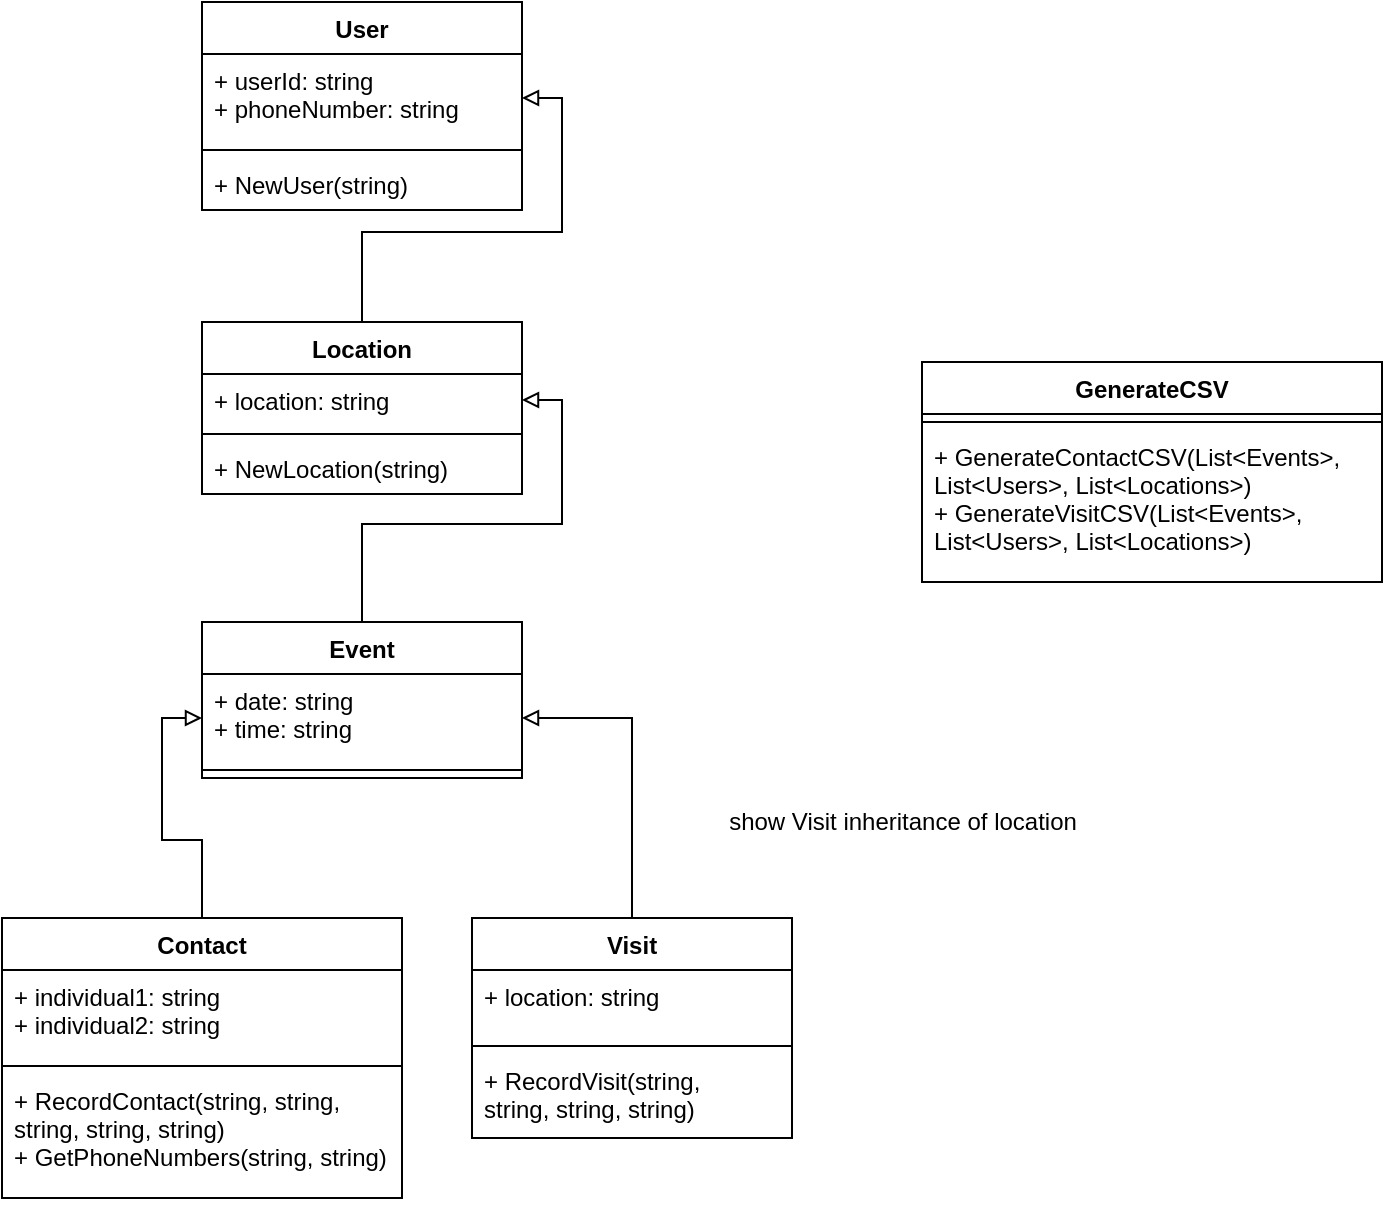 <mxfile version="13.9.2" type="device"><diagram id="UE1jts4wqtUiUOEcP9qx" name="Page-1"><mxGraphModel dx="1422" dy="762" grid="1" gridSize="10" guides="1" tooltips="1" connect="1" arrows="1" fold="1" page="1" pageScale="1" pageWidth="850" pageHeight="1100" math="0" shadow="0"><root><mxCell id="0"/><mxCell id="1" parent="0"/><mxCell id="413_9ip-hz_W0hKtL33H-1" value="User&#10;" style="swimlane;fontStyle=1;align=center;verticalAlign=top;childLayout=stackLayout;horizontal=1;startSize=26;horizontalStack=0;resizeParent=1;resizeParentMax=0;resizeLast=0;collapsible=1;marginBottom=0;" parent="1" vertex="1"><mxGeometry x="210" y="40" width="160" height="104" as="geometry"/></mxCell><mxCell id="413_9ip-hz_W0hKtL33H-2" value="+ userId: string&#10;+ phoneNumber: string" style="text;strokeColor=none;fillColor=none;align=left;verticalAlign=top;spacingLeft=4;spacingRight=4;overflow=hidden;rotatable=0;points=[[0,0.5],[1,0.5]];portConstraint=eastwest;" parent="413_9ip-hz_W0hKtL33H-1" vertex="1"><mxGeometry y="26" width="160" height="44" as="geometry"/></mxCell><mxCell id="413_9ip-hz_W0hKtL33H-3" value="" style="line;strokeWidth=1;fillColor=none;align=left;verticalAlign=middle;spacingTop=-1;spacingLeft=3;spacingRight=3;rotatable=0;labelPosition=right;points=[];portConstraint=eastwest;" parent="413_9ip-hz_W0hKtL33H-1" vertex="1"><mxGeometry y="70" width="160" height="8" as="geometry"/></mxCell><mxCell id="413_9ip-hz_W0hKtL33H-4" value="+ NewUser(string)" style="text;strokeColor=none;fillColor=none;align=left;verticalAlign=top;spacingLeft=4;spacingRight=4;overflow=hidden;rotatable=0;points=[[0,0.5],[1,0.5]];portConstraint=eastwest;" parent="413_9ip-hz_W0hKtL33H-1" vertex="1"><mxGeometry y="78" width="160" height="26" as="geometry"/></mxCell><mxCell id="413_9ip-hz_W0hKtL33H-26" style="edgeStyle=orthogonalEdgeStyle;rounded=0;orthogonalLoop=1;jettySize=auto;html=1;entryX=1;entryY=0.5;entryDx=0;entryDy=0;endArrow=block;endFill=0;" parent="1" source="413_9ip-hz_W0hKtL33H-5" target="413_9ip-hz_W0hKtL33H-20" edge="1"><mxGeometry relative="1" as="geometry"/></mxCell><mxCell id="413_9ip-hz_W0hKtL33H-5" value="Visit" style="swimlane;fontStyle=1;align=center;verticalAlign=top;childLayout=stackLayout;horizontal=1;startSize=26;horizontalStack=0;resizeParent=1;resizeParentMax=0;resizeLast=0;collapsible=1;marginBottom=0;" parent="1" vertex="1"><mxGeometry x="345" y="498" width="160" height="110" as="geometry"/></mxCell><mxCell id="413_9ip-hz_W0hKtL33H-6" value="+ location: string" style="text;strokeColor=none;fillColor=none;align=left;verticalAlign=top;spacingLeft=4;spacingRight=4;overflow=hidden;rotatable=0;points=[[0,0.5],[1,0.5]];portConstraint=eastwest;" parent="413_9ip-hz_W0hKtL33H-5" vertex="1"><mxGeometry y="26" width="160" height="34" as="geometry"/></mxCell><mxCell id="413_9ip-hz_W0hKtL33H-7" value="" style="line;strokeWidth=1;fillColor=none;align=left;verticalAlign=middle;spacingTop=-1;spacingLeft=3;spacingRight=3;rotatable=0;labelPosition=right;points=[];portConstraint=eastwest;" parent="413_9ip-hz_W0hKtL33H-5" vertex="1"><mxGeometry y="60" width="160" height="8" as="geometry"/></mxCell><mxCell id="413_9ip-hz_W0hKtL33H-8" value="+ RecordVisit(string, &#10;string, string, string)" style="text;strokeColor=none;fillColor=none;align=left;verticalAlign=top;spacingLeft=4;spacingRight=4;overflow=hidden;rotatable=0;points=[[0,0.5],[1,0.5]];portConstraint=eastwest;" parent="413_9ip-hz_W0hKtL33H-5" vertex="1"><mxGeometry y="68" width="160" height="42" as="geometry"/></mxCell><mxCell id="413_9ip-hz_W0hKtL33H-28" style="edgeStyle=orthogonalEdgeStyle;rounded=0;orthogonalLoop=1;jettySize=auto;html=1;entryX=0;entryY=0.5;entryDx=0;entryDy=0;endArrow=block;endFill=0;" parent="1" source="413_9ip-hz_W0hKtL33H-9" target="413_9ip-hz_W0hKtL33H-20" edge="1"><mxGeometry relative="1" as="geometry"/></mxCell><mxCell id="413_9ip-hz_W0hKtL33H-9" value="Contact" style="swimlane;fontStyle=1;align=center;verticalAlign=top;childLayout=stackLayout;horizontal=1;startSize=26;horizontalStack=0;resizeParent=1;resizeParentMax=0;resizeLast=0;collapsible=1;marginBottom=0;" parent="1" vertex="1"><mxGeometry x="110" y="498" width="200" height="140" as="geometry"/></mxCell><mxCell id="413_9ip-hz_W0hKtL33H-10" value="+ individual1: string&#10;+ individual2: string" style="text;strokeColor=none;fillColor=none;align=left;verticalAlign=top;spacingLeft=4;spacingRight=4;overflow=hidden;rotatable=0;points=[[0,0.5],[1,0.5]];portConstraint=eastwest;" parent="413_9ip-hz_W0hKtL33H-9" vertex="1"><mxGeometry y="26" width="200" height="44" as="geometry"/></mxCell><mxCell id="413_9ip-hz_W0hKtL33H-11" value="" style="line;strokeWidth=1;fillColor=none;align=left;verticalAlign=middle;spacingTop=-1;spacingLeft=3;spacingRight=3;rotatable=0;labelPosition=right;points=[];portConstraint=eastwest;" parent="413_9ip-hz_W0hKtL33H-9" vertex="1"><mxGeometry y="70" width="200" height="8" as="geometry"/></mxCell><mxCell id="413_9ip-hz_W0hKtL33H-12" value="+ RecordContact(string, string, &#10;string, string, string)&#10;+ GetPhoneNumbers(string, string)" style="text;strokeColor=none;fillColor=none;align=left;verticalAlign=top;spacingLeft=4;spacingRight=4;overflow=hidden;rotatable=0;points=[[0,0.5],[1,0.5]];portConstraint=eastwest;" parent="413_9ip-hz_W0hKtL33H-9" vertex="1"><mxGeometry y="78" width="200" height="62" as="geometry"/></mxCell><mxCell id="413_9ip-hz_W0hKtL33H-30" style="edgeStyle=orthogonalEdgeStyle;rounded=0;orthogonalLoop=1;jettySize=auto;html=1;endArrow=block;endFill=0;" parent="1" source="413_9ip-hz_W0hKtL33H-13" target="413_9ip-hz_W0hKtL33H-2" edge="1"><mxGeometry relative="1" as="geometry"/></mxCell><mxCell id="413_9ip-hz_W0hKtL33H-13" value="Location" style="swimlane;fontStyle=1;align=center;verticalAlign=top;childLayout=stackLayout;horizontal=1;startSize=26;horizontalStack=0;resizeParent=1;resizeParentMax=0;resizeLast=0;collapsible=1;marginBottom=0;" parent="1" vertex="1"><mxGeometry x="210" y="200" width="160" height="86" as="geometry"/></mxCell><mxCell id="413_9ip-hz_W0hKtL33H-14" value="+ location: string" style="text;strokeColor=none;fillColor=none;align=left;verticalAlign=top;spacingLeft=4;spacingRight=4;overflow=hidden;rotatable=0;points=[[0,0.5],[1,0.5]];portConstraint=eastwest;" parent="413_9ip-hz_W0hKtL33H-13" vertex="1"><mxGeometry y="26" width="160" height="26" as="geometry"/></mxCell><mxCell id="413_9ip-hz_W0hKtL33H-15" value="" style="line;strokeWidth=1;fillColor=none;align=left;verticalAlign=middle;spacingTop=-1;spacingLeft=3;spacingRight=3;rotatable=0;labelPosition=right;points=[];portConstraint=eastwest;" parent="413_9ip-hz_W0hKtL33H-13" vertex="1"><mxGeometry y="52" width="160" height="8" as="geometry"/></mxCell><mxCell id="413_9ip-hz_W0hKtL33H-16" value="+ NewLocation(string)" style="text;strokeColor=none;fillColor=none;align=left;verticalAlign=top;spacingLeft=4;spacingRight=4;overflow=hidden;rotatable=0;points=[[0,0.5],[1,0.5]];portConstraint=eastwest;" parent="413_9ip-hz_W0hKtL33H-13" vertex="1"><mxGeometry y="60" width="160" height="26" as="geometry"/></mxCell><mxCell id="413_9ip-hz_W0hKtL33H-31" style="edgeStyle=orthogonalEdgeStyle;rounded=0;orthogonalLoop=1;jettySize=auto;html=1;entryX=1;entryY=0.5;entryDx=0;entryDy=0;endArrow=block;endFill=0;" parent="1" source="413_9ip-hz_W0hKtL33H-19" target="413_9ip-hz_W0hKtL33H-14" edge="1"><mxGeometry relative="1" as="geometry"/></mxCell><mxCell id="413_9ip-hz_W0hKtL33H-19" value="Event" style="swimlane;fontStyle=1;align=center;verticalAlign=top;childLayout=stackLayout;horizontal=1;startSize=26;horizontalStack=0;resizeParent=1;resizeParentMax=0;resizeLast=0;collapsible=1;marginBottom=0;" parent="1" vertex="1"><mxGeometry x="210" y="350" width="160" height="78" as="geometry"/></mxCell><mxCell id="413_9ip-hz_W0hKtL33H-20" value="+ date: string&#10;+ time: string" style="text;strokeColor=none;fillColor=none;align=left;verticalAlign=top;spacingLeft=4;spacingRight=4;overflow=hidden;rotatable=0;points=[[0,0.5],[1,0.5]];portConstraint=eastwest;" parent="413_9ip-hz_W0hKtL33H-19" vertex="1"><mxGeometry y="26" width="160" height="44" as="geometry"/></mxCell><mxCell id="413_9ip-hz_W0hKtL33H-21" value="" style="line;strokeWidth=1;fillColor=none;align=left;verticalAlign=middle;spacingTop=-1;spacingLeft=3;spacingRight=3;rotatable=0;labelPosition=right;points=[];portConstraint=eastwest;" parent="413_9ip-hz_W0hKtL33H-19" vertex="1"><mxGeometry y="70" width="160" height="8" as="geometry"/></mxCell><mxCell id="kWeozTlQrs-Cu-1K_NXX-5" value="show Visit inheritance of location" style="text;html=1;align=center;verticalAlign=middle;resizable=0;points=[];autosize=1;" parent="1" vertex="1"><mxGeometry x="465" y="440" width="190" height="20" as="geometry"/></mxCell><mxCell id="kWeozTlQrs-Cu-1K_NXX-6" value="GenerateCSV" style="swimlane;fontStyle=1;align=center;verticalAlign=top;childLayout=stackLayout;horizontal=1;startSize=26;horizontalStack=0;resizeParent=1;resizeParentMax=0;resizeLast=0;collapsible=1;marginBottom=0;" parent="1" vertex="1"><mxGeometry x="570" y="220" width="230" height="110" as="geometry"/></mxCell><mxCell id="kWeozTlQrs-Cu-1K_NXX-8" value="" style="line;strokeWidth=1;fillColor=none;align=left;verticalAlign=middle;spacingTop=-1;spacingLeft=3;spacingRight=3;rotatable=0;labelPosition=right;points=[];portConstraint=eastwest;" parent="kWeozTlQrs-Cu-1K_NXX-6" vertex="1"><mxGeometry y="26" width="230" height="8" as="geometry"/></mxCell><mxCell id="kWeozTlQrs-Cu-1K_NXX-9" value="+ GenerateContactCSV(List&lt;Events&gt;, &#10;List&lt;Users&gt;, List&lt;Locations&gt;)&#10;+ GenerateVisitCSV(List&lt;Events&gt;, &#10;List&lt;Users&gt;, List&lt;Locations&gt;)" style="text;strokeColor=none;fillColor=none;align=left;verticalAlign=top;spacingLeft=4;spacingRight=4;overflow=hidden;rotatable=0;points=[[0,0.5],[1,0.5]];portConstraint=eastwest;" parent="kWeozTlQrs-Cu-1K_NXX-6" vertex="1"><mxGeometry y="34" width="230" height="76" as="geometry"/></mxCell></root></mxGraphModel></diagram></mxfile>